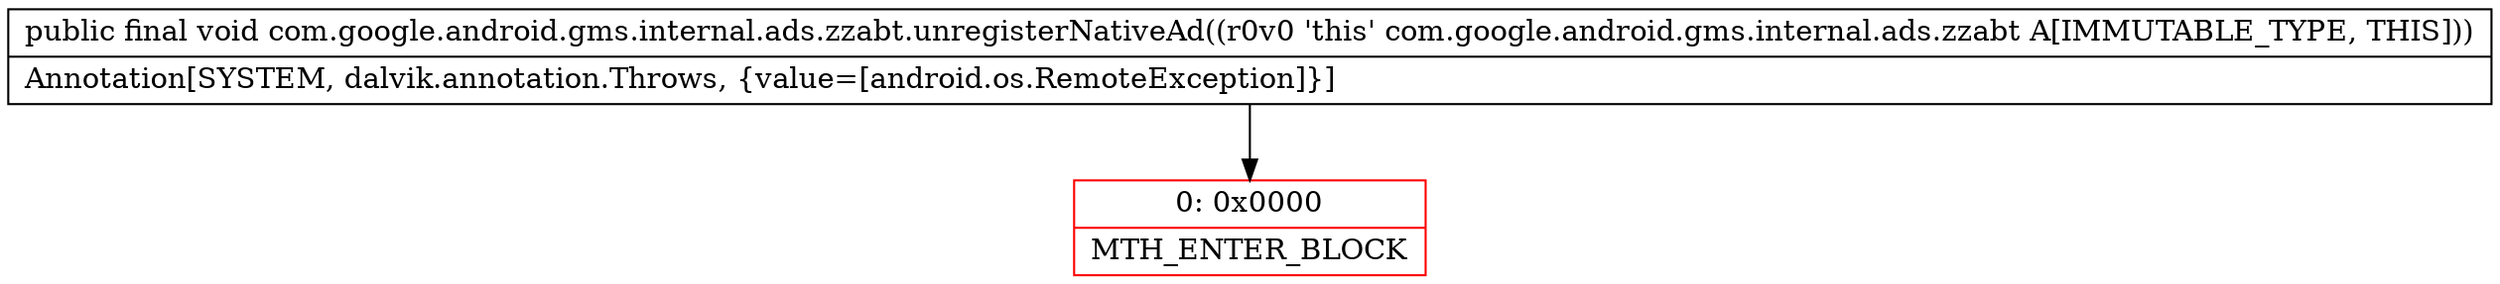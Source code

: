 digraph "CFG forcom.google.android.gms.internal.ads.zzabt.unregisterNativeAd()V" {
subgraph cluster_Region_1717544939 {
label = "R(0)";
node [shape=record,color=blue];
}
Node_0 [shape=record,color=red,label="{0\:\ 0x0000|MTH_ENTER_BLOCK\l}"];
MethodNode[shape=record,label="{public final void com.google.android.gms.internal.ads.zzabt.unregisterNativeAd((r0v0 'this' com.google.android.gms.internal.ads.zzabt A[IMMUTABLE_TYPE, THIS]))  | Annotation[SYSTEM, dalvik.annotation.Throws, \{value=[android.os.RemoteException]\}]\l}"];
MethodNode -> Node_0;
}

